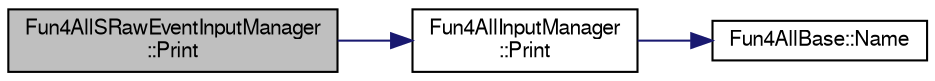 digraph "Fun4AllSRawEventInputManager::Print"
{
  bgcolor="transparent";
  edge [fontname="FreeSans",fontsize="10",labelfontname="FreeSans",labelfontsize="10"];
  node [fontname="FreeSans",fontsize="10",shape=record];
  rankdir="LR";
  Node1 [label="Fun4AllSRawEventInputManager\l::Print",height=0.2,width=0.4,color="black", fillcolor="grey75", style="filled" fontcolor="black"];
  Node1 -> Node2 [color="midnightblue",fontsize="10",style="solid",fontname="FreeSans"];
  Node2 [label="Fun4AllInputManager\l::Print",height=0.2,width=0.4,color="black",URL="$d4/da9/classFun4AllInputManager.html#a9497acf06b6422e1a5ecf8c794648624"];
  Node2 -> Node3 [color="midnightblue",fontsize="10",style="solid",fontname="FreeSans"];
  Node3 [label="Fun4AllBase::Name",height=0.2,width=0.4,color="black",URL="$d5/dec/classFun4AllBase.html#a41f9ac377743d046f590617fd6f4f0ed",tooltip="Returns the name of this module. "];
}
